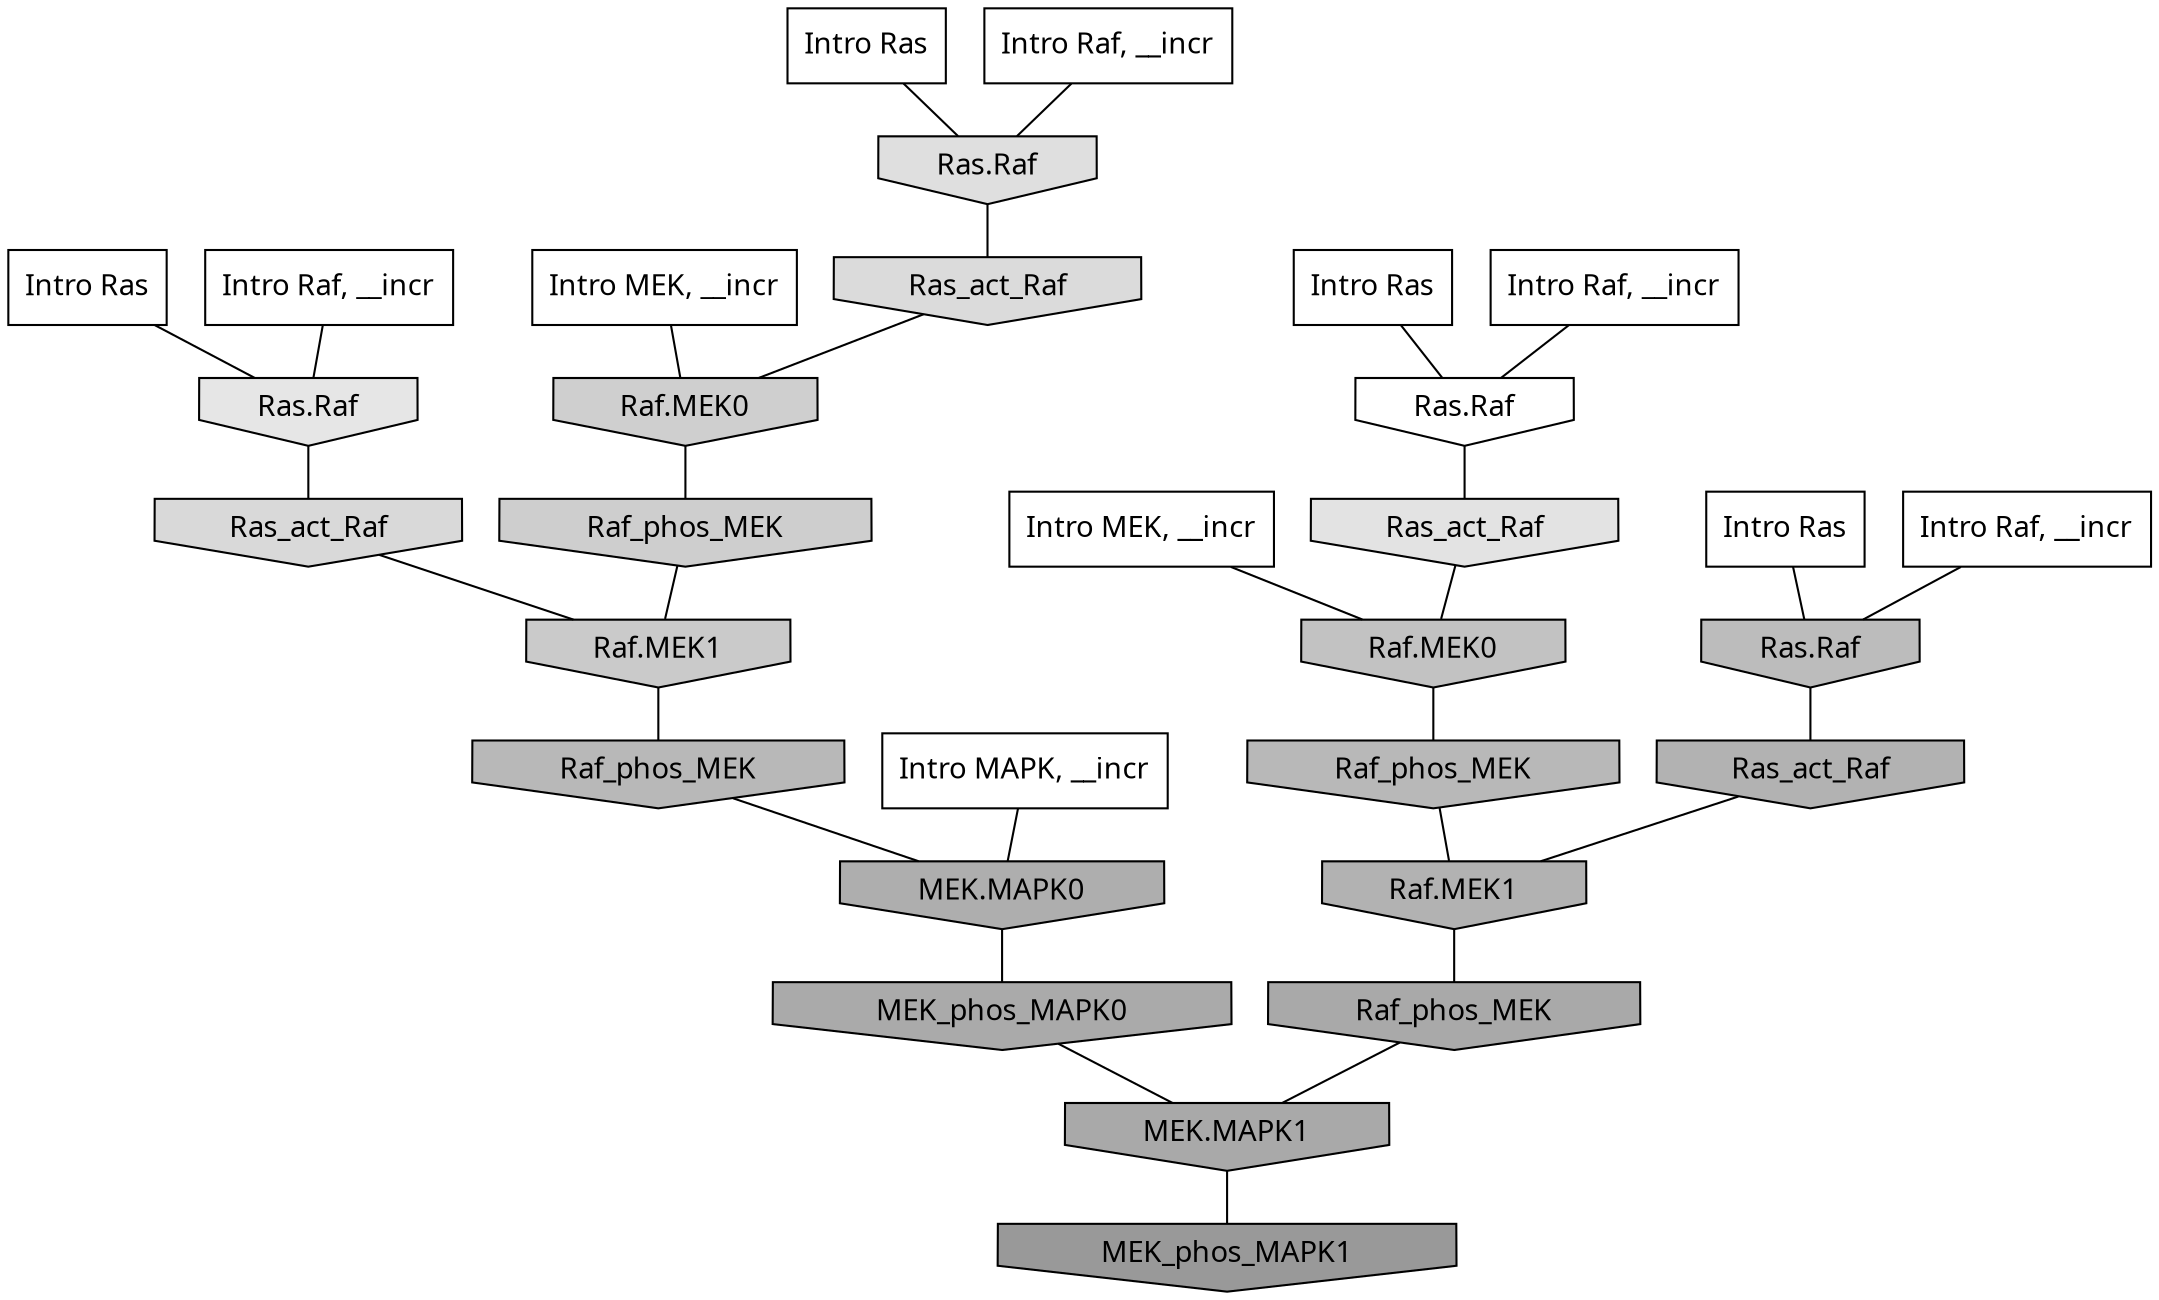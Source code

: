 digraph G{
  rankdir="TB";
  ranksep=0.30;
  node [fontname="CMU Serif"];
  edge [fontname="CMU Serif"];
  
  18 [label="Intro Ras", shape=rectangle, style=filled, fillcolor="0.000 0.000 1.000"]
  
  43 [label="Intro Ras", shape=rectangle, style=filled, fillcolor="0.000 0.000 1.000"]
  
  52 [label="Intro Ras", shape=rectangle, style=filled, fillcolor="0.000 0.000 1.000"]
  
  83 [label="Intro Ras", shape=rectangle, style=filled, fillcolor="0.000 0.000 1.000"]
  
  124 [label="Intro Raf, __incr", shape=rectangle, style=filled, fillcolor="0.000 0.000 1.000"]
  
  250 [label="Intro Raf, __incr", shape=rectangle, style=filled, fillcolor="0.000 0.000 1.000"]
  
  301 [label="Intro Raf, __incr", shape=rectangle, style=filled, fillcolor="0.000 0.000 1.000"]
  
  543 [label="Intro Raf, __incr", shape=rectangle, style=filled, fillcolor="0.000 0.000 1.000"]
  
  1278 [label="Intro MEK, __incr", shape=rectangle, style=filled, fillcolor="0.000 0.000 1.000"]
  
  1967 [label="Intro MEK, __incr", shape=rectangle, style=filled, fillcolor="0.000 0.000 1.000"]
  
  2425 [label="Intro MAPK, __incr", shape=rectangle, style=filled, fillcolor="0.000 0.000 1.000"]
  
  3341 [label="Ras.Raf", shape=invhouse, style=filled, fillcolor="0.000 0.000 0.997"]
  
  4659 [label="Ras.Raf", shape=invhouse, style=filled, fillcolor="0.000 0.000 0.902"]
  
  4891 [label="Ras_act_Raf", shape=invhouse, style=filled, fillcolor="0.000 0.000 0.890"]
  
  5216 [label="Ras.Raf", shape=invhouse, style=filled, fillcolor="0.000 0.000 0.874"]
  
  5584 [label="Ras_act_Raf", shape=invhouse, style=filled, fillcolor="0.000 0.000 0.856"]
  
  5721 [label="Ras_act_Raf", shape=invhouse, style=filled, fillcolor="0.000 0.000 0.850"]
  
  6731 [label="Raf.MEK0", shape=invhouse, style=filled, fillcolor="0.000 0.000 0.812"]
  
  6905 [label="Raf_phos_MEK", shape=invhouse, style=filled, fillcolor="0.000 0.000 0.807"]
  
  7524 [label="Raf.MEK1", shape=invhouse, style=filled, fillcolor="0.000 0.000 0.791"]
  
  8680 [label="Raf.MEK0", shape=invhouse, style=filled, fillcolor="0.000 0.000 0.761"]
  
  9960 [label="Ras.Raf", shape=invhouse, style=filled, fillcolor="0.000 0.000 0.735"]
  
  10711 [label="Raf_phos_MEK", shape=invhouse, style=filled, fillcolor="0.000 0.000 0.722"]
  
  10742 [label="Raf_phos_MEK", shape=invhouse, style=filled, fillcolor="0.000 0.000 0.721"]
  
  12367 [label="Ras_act_Raf", shape=invhouse, style=filled, fillcolor="0.000 0.000 0.697"]
  
  12375 [label="Raf.MEK1", shape=invhouse, style=filled, fillcolor="0.000 0.000 0.697"]
  
  13390 [label="MEK.MAPK0", shape=invhouse, style=filled, fillcolor="0.000 0.000 0.683"]
  
  14974 [label="MEK_phos_MAPK0", shape=invhouse, style=filled, fillcolor="0.000 0.000 0.665"]
  
  15149 [label="Raf_phos_MEK", shape=invhouse, style=filled, fillcolor="0.000 0.000 0.663"]
  
  15151 [label="MEK.MAPK1", shape=invhouse, style=filled, fillcolor="0.000 0.000 0.663"]
  
  18024 [label="MEK_phos_MAPK1", shape=invhouse, style=filled, fillcolor="0.000 0.000 0.600"]
  
  
  15151 -> 18024 [dir=none, color="0.000 0.000 0.000"] 
  15149 -> 15151 [dir=none, color="0.000 0.000 0.000"] 
  14974 -> 15151 [dir=none, color="0.000 0.000 0.000"] 
  13390 -> 14974 [dir=none, color="0.000 0.000 0.000"] 
  12375 -> 15149 [dir=none, color="0.000 0.000 0.000"] 
  12367 -> 12375 [dir=none, color="0.000 0.000 0.000"] 
  10742 -> 12375 [dir=none, color="0.000 0.000 0.000"] 
  10711 -> 13390 [dir=none, color="0.000 0.000 0.000"] 
  9960 -> 12367 [dir=none, color="0.000 0.000 0.000"] 
  8680 -> 10742 [dir=none, color="0.000 0.000 0.000"] 
  7524 -> 10711 [dir=none, color="0.000 0.000 0.000"] 
  6905 -> 7524 [dir=none, color="0.000 0.000 0.000"] 
  6731 -> 6905 [dir=none, color="0.000 0.000 0.000"] 
  5721 -> 7524 [dir=none, color="0.000 0.000 0.000"] 
  5584 -> 6731 [dir=none, color="0.000 0.000 0.000"] 
  5216 -> 5584 [dir=none, color="0.000 0.000 0.000"] 
  4891 -> 8680 [dir=none, color="0.000 0.000 0.000"] 
  4659 -> 5721 [dir=none, color="0.000 0.000 0.000"] 
  3341 -> 4891 [dir=none, color="0.000 0.000 0.000"] 
  2425 -> 13390 [dir=none, color="0.000 0.000 0.000"] 
  1967 -> 8680 [dir=none, color="0.000 0.000 0.000"] 
  1278 -> 6731 [dir=none, color="0.000 0.000 0.000"] 
  543 -> 5216 [dir=none, color="0.000 0.000 0.000"] 
  301 -> 3341 [dir=none, color="0.000 0.000 0.000"] 
  250 -> 9960 [dir=none, color="0.000 0.000 0.000"] 
  124 -> 4659 [dir=none, color="0.000 0.000 0.000"] 
  83 -> 5216 [dir=none, color="0.000 0.000 0.000"] 
  52 -> 9960 [dir=none, color="0.000 0.000 0.000"] 
  43 -> 3341 [dir=none, color="0.000 0.000 0.000"] 
  18 -> 4659 [dir=none, color="0.000 0.000 0.000"] 
  
  }

